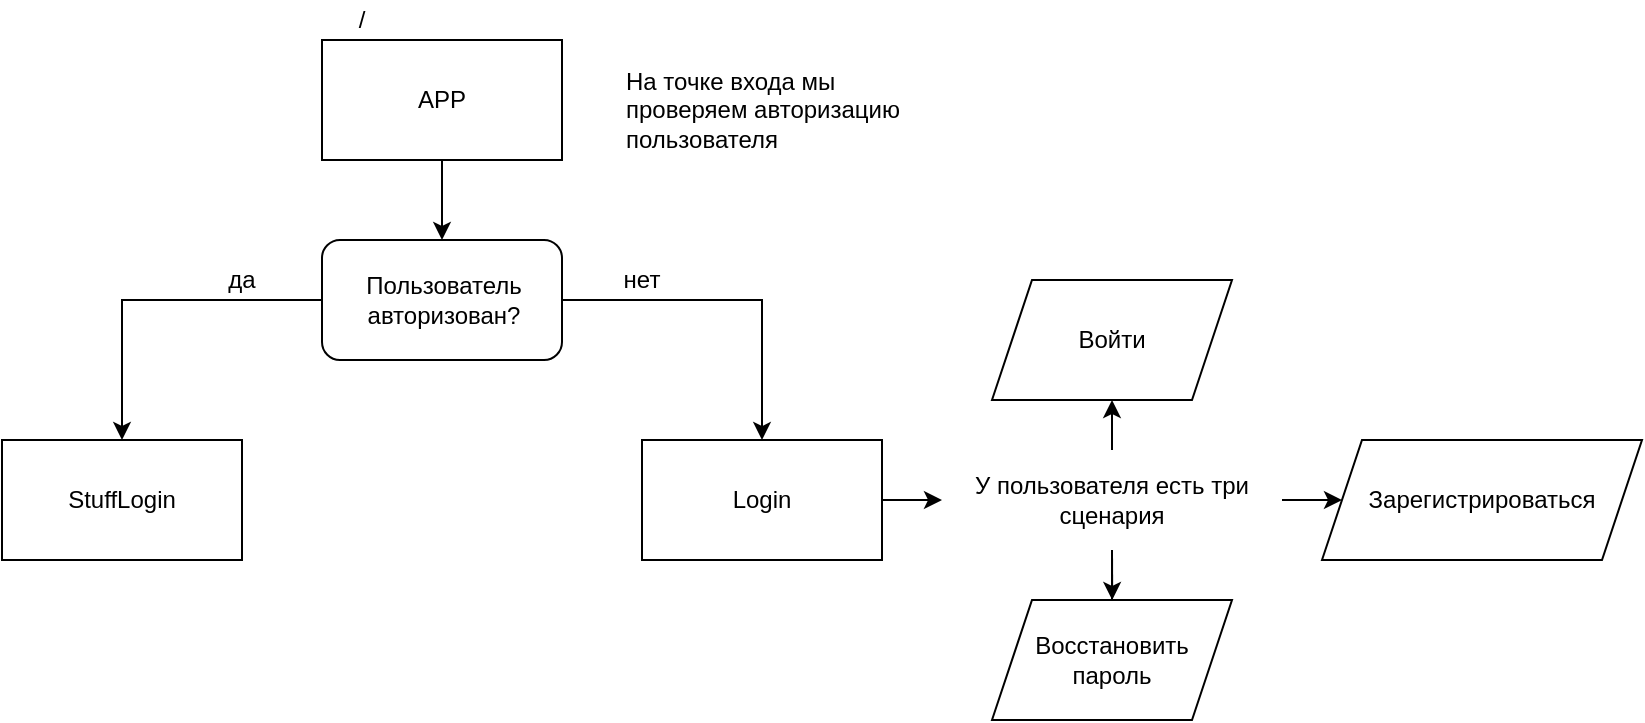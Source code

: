 <mxfile version="14.1.1" type="github">
  <diagram id="w1IGCY3nbmWGk3qCiq3O" name="Page-1">
    <mxGraphModel dx="698" dy="458" grid="1" gridSize="10" guides="1" tooltips="1" connect="1" arrows="1" fold="1" page="1" pageScale="1" pageWidth="827" pageHeight="1169" math="0" shadow="0">
      <root>
        <mxCell id="0" />
        <mxCell id="1" parent="0" />
        <mxCell id="w2oGDDwC-yfaYsdd0_vw-14" style="edgeStyle=orthogonalEdgeStyle;rounded=0;orthogonalLoop=1;jettySize=auto;html=1;exitX=0.5;exitY=1;exitDx=0;exitDy=0;entryX=0.5;entryY=0;entryDx=0;entryDy=0;" edge="1" parent="1" source="w2oGDDwC-yfaYsdd0_vw-1" target="w2oGDDwC-yfaYsdd0_vw-8">
          <mxGeometry relative="1" as="geometry" />
        </mxCell>
        <mxCell id="w2oGDDwC-yfaYsdd0_vw-1" value="APP" style="rounded=0;whiteSpace=wrap;html=1;" vertex="1" parent="1">
          <mxGeometry x="240" y="40" width="120" height="60" as="geometry" />
        </mxCell>
        <mxCell id="w2oGDDwC-yfaYsdd0_vw-2" value="На точке входа мы проверяем авторизацию пользователя" style="text;html=1;strokeColor=none;fillColor=none;align=left;verticalAlign=middle;whiteSpace=wrap;rounded=0;" vertex="1" parent="1">
          <mxGeometry x="390" y="50" width="170" height="50" as="geometry" />
        </mxCell>
        <mxCell id="w2oGDDwC-yfaYsdd0_vw-3" value="/" style="text;html=1;strokeColor=none;fillColor=none;align=center;verticalAlign=middle;whiteSpace=wrap;rounded=0;" vertex="1" parent="1">
          <mxGeometry x="240" y="20" width="40" height="20" as="geometry" />
        </mxCell>
        <mxCell id="w2oGDDwC-yfaYsdd0_vw-12" style="edgeStyle=orthogonalEdgeStyle;rounded=0;orthogonalLoop=1;jettySize=auto;html=1;exitX=0;exitY=0.5;exitDx=0;exitDy=0;" edge="1" parent="1" source="w2oGDDwC-yfaYsdd0_vw-8" target="w2oGDDwC-yfaYsdd0_vw-10">
          <mxGeometry relative="1" as="geometry" />
        </mxCell>
        <mxCell id="w2oGDDwC-yfaYsdd0_vw-16" style="edgeStyle=orthogonalEdgeStyle;rounded=0;orthogonalLoop=1;jettySize=auto;html=1;exitX=1;exitY=0.5;exitDx=0;exitDy=0;entryX=0.5;entryY=0;entryDx=0;entryDy=0;" edge="1" parent="1" source="w2oGDDwC-yfaYsdd0_vw-8" target="w2oGDDwC-yfaYsdd0_vw-15">
          <mxGeometry relative="1" as="geometry" />
        </mxCell>
        <mxCell id="w2oGDDwC-yfaYsdd0_vw-8" value="&lt;div style=&quot;text-align: center&quot;&gt;&lt;span&gt;Пользователь авторизован?&lt;/span&gt;&lt;/div&gt;" style="rounded=1;whiteSpace=wrap;html=1;align=left;" vertex="1" parent="1">
          <mxGeometry x="240" y="140" width="120" height="60" as="geometry" />
        </mxCell>
        <mxCell id="w2oGDDwC-yfaYsdd0_vw-10" value="StuffLogin" style="rounded=0;whiteSpace=wrap;html=1;align=center;" vertex="1" parent="1">
          <mxGeometry x="80" y="240" width="120" height="60" as="geometry" />
        </mxCell>
        <mxCell id="w2oGDDwC-yfaYsdd0_vw-13" value="да" style="text;html=1;strokeColor=none;fillColor=none;align=center;verticalAlign=middle;whiteSpace=wrap;rounded=0;" vertex="1" parent="1">
          <mxGeometry x="180" y="150" width="40" height="20" as="geometry" />
        </mxCell>
        <mxCell id="w2oGDDwC-yfaYsdd0_vw-25" style="edgeStyle=orthogonalEdgeStyle;rounded=0;orthogonalLoop=1;jettySize=auto;html=1;exitX=1;exitY=0.5;exitDx=0;exitDy=0;" edge="1" parent="1" source="w2oGDDwC-yfaYsdd0_vw-15" target="w2oGDDwC-yfaYsdd0_vw-24">
          <mxGeometry relative="1" as="geometry" />
        </mxCell>
        <mxCell id="w2oGDDwC-yfaYsdd0_vw-15" value="Login" style="rounded=0;whiteSpace=wrap;html=1;align=center;" vertex="1" parent="1">
          <mxGeometry x="400" y="240" width="120" height="60" as="geometry" />
        </mxCell>
        <mxCell id="w2oGDDwC-yfaYsdd0_vw-17" value="нет" style="text;html=1;strokeColor=none;fillColor=none;align=center;verticalAlign=middle;whiteSpace=wrap;rounded=0;" vertex="1" parent="1">
          <mxGeometry x="380" y="150" width="40" height="20" as="geometry" />
        </mxCell>
        <mxCell id="w2oGDDwC-yfaYsdd0_vw-26" style="edgeStyle=orthogonalEdgeStyle;rounded=0;orthogonalLoop=1;jettySize=auto;html=1;exitX=1;exitY=0.5;exitDx=0;exitDy=0;" edge="1" parent="1" source="w2oGDDwC-yfaYsdd0_vw-24" target="w2oGDDwC-yfaYsdd0_vw-33">
          <mxGeometry relative="1" as="geometry">
            <mxPoint x="780" y="270" as="targetPoint" />
          </mxGeometry>
        </mxCell>
        <mxCell id="w2oGDDwC-yfaYsdd0_vw-27" style="edgeStyle=orthogonalEdgeStyle;rounded=0;orthogonalLoop=1;jettySize=auto;html=1;entryX=0.5;entryY=1;entryDx=0;entryDy=0;" edge="1" parent="1" source="w2oGDDwC-yfaYsdd0_vw-24" target="w2oGDDwC-yfaYsdd0_vw-30">
          <mxGeometry relative="1" as="geometry">
            <mxPoint x="635" y="210" as="targetPoint" />
          </mxGeometry>
        </mxCell>
        <mxCell id="w2oGDDwC-yfaYsdd0_vw-28" style="edgeStyle=orthogonalEdgeStyle;rounded=0;orthogonalLoop=1;jettySize=auto;html=1;exitX=0.5;exitY=1;exitDx=0;exitDy=0;" edge="1" parent="1" source="w2oGDDwC-yfaYsdd0_vw-24">
          <mxGeometry relative="1" as="geometry">
            <mxPoint x="635.286" y="370" as="targetPoint" />
          </mxGeometry>
        </mxCell>
        <mxCell id="w2oGDDwC-yfaYsdd0_vw-32" style="edgeStyle=orthogonalEdgeStyle;rounded=0;orthogonalLoop=1;jettySize=auto;html=1;exitX=0.5;exitY=1;exitDx=0;exitDy=0;" edge="1" parent="1" source="w2oGDDwC-yfaYsdd0_vw-24">
          <mxGeometry relative="1" as="geometry">
            <mxPoint x="635.103" y="320" as="targetPoint" />
          </mxGeometry>
        </mxCell>
        <mxCell id="w2oGDDwC-yfaYsdd0_vw-24" value="У пользователя есть три сценария" style="text;html=1;strokeColor=none;fillColor=none;align=center;verticalAlign=middle;whiteSpace=wrap;rounded=0;" vertex="1" parent="1">
          <mxGeometry x="550" y="245" width="170" height="50" as="geometry" />
        </mxCell>
        <mxCell id="w2oGDDwC-yfaYsdd0_vw-30" value="Войти" style="shape=parallelogram;perimeter=parallelogramPerimeter;whiteSpace=wrap;html=1;fixedSize=1;align=center;" vertex="1" parent="1">
          <mxGeometry x="575" y="160" width="120" height="60" as="geometry" />
        </mxCell>
        <mxCell id="w2oGDDwC-yfaYsdd0_vw-31" value="Восстановить пароль" style="shape=parallelogram;perimeter=parallelogramPerimeter;whiteSpace=wrap;html=1;fixedSize=1;align=center;" vertex="1" parent="1">
          <mxGeometry x="575" y="320" width="120" height="60" as="geometry" />
        </mxCell>
        <mxCell id="w2oGDDwC-yfaYsdd0_vw-33" value="Зарегистрироваться" style="shape=parallelogram;perimeter=parallelogramPerimeter;whiteSpace=wrap;html=1;fixedSize=1;align=center;" vertex="1" parent="1">
          <mxGeometry x="740" y="240" width="160" height="60" as="geometry" />
        </mxCell>
      </root>
    </mxGraphModel>
  </diagram>
</mxfile>
